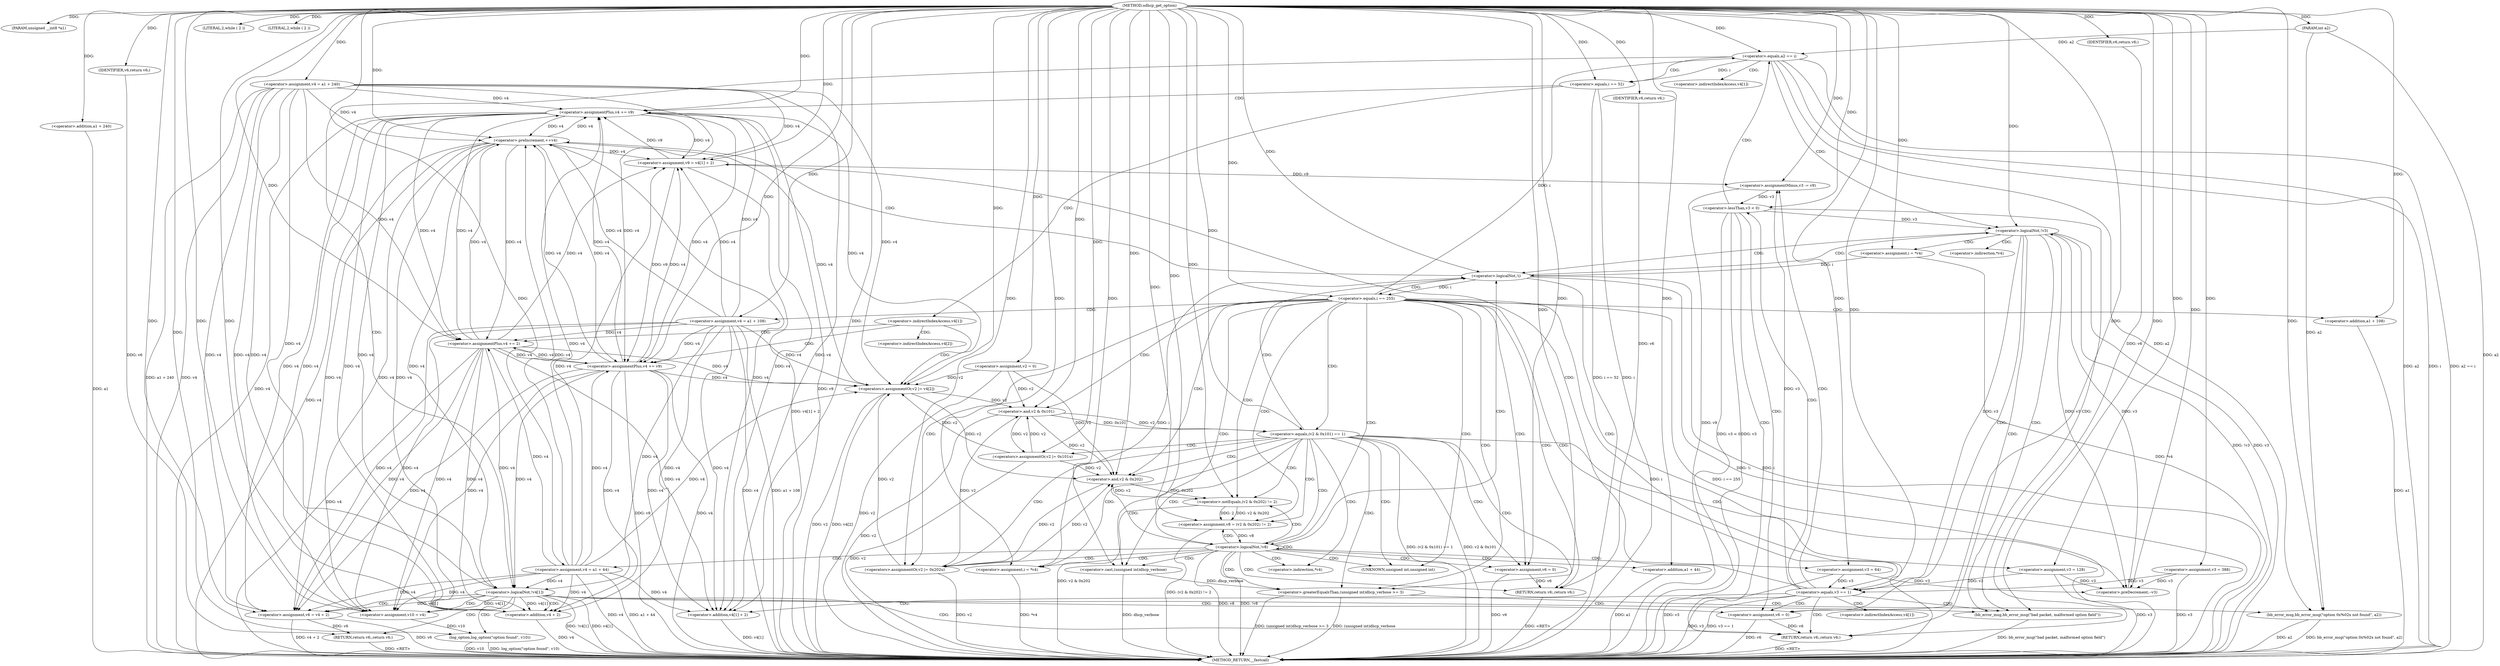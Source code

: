 digraph udhcp_get_option {  
"1000109" [label = "(METHOD,udhcp_get_option)" ]
"1000305" [label = "(METHOD_RETURN,__fastcall)" ]
"1000110" [label = "(PARAM,unsigned __int8 *a1)" ]
"1000111" [label = "(PARAM,int a2)" ]
"1000121" [label = "(<operator>.assignment,v2 = 0)" ]
"1000124" [label = "(<operator>.assignment,v3 = 388)" ]
"1000127" [label = "(<operator>.assignment,v4 = a1 + 240)" ]
"1000129" [label = "(<operator>.addition,a1 + 240)" ]
"1000133" [label = "(LITERAL,2,while ( 2 ))" ]
"1000136" [label = "(LITERAL,2,while ( 2 ))" ]
"1000139" [label = "(<operator>.assignment,i = *v4)" ]
"1000143" [label = "(<operator>.assignment,i = *v4)" ]
"1000149" [label = "(<operator>.logicalNot,!i)" ]
"1000152" [label = "(<operator>.preDecrement,--v3)" ]
"1000154" [label = "(<operator>.preIncrement,++v4)" ]
"1000158" [label = "(<operator>.equals,i == 255)" ]
"1000163" [label = "(<operator>.equals,v3 == 1)" ]
"1000167" [label = "(<operator>.assignment,v9 = v4[1] + 2)" ]
"1000169" [label = "(<operator>.addition,v4[1] + 2)" ]
"1000174" [label = "(<operator>.assignmentMinus,v3 -= v9)" ]
"1000178" [label = "(<operator>.lessThan,v3 < 0)" ]
"1000183" [label = "(<operator>.equals,a2 == i)" ]
"1000188" [label = "(<operator>.logicalNot,!v4[1])" ]
"1000194" [label = "(<operator>.assignment,v6 = 0)" ]
"1000197" [label = "(bb_error_msg,bb_error_msg(\"bad packet, malformed option field\"))" ]
"1000199" [label = "(RETURN,return v6;,return v6;)" ]
"1000200" [label = "(IDENTIFIER,v6,return v6;)" ]
"1000201" [label = "(<operator>.assignment,v10 = v4)" ]
"1000204" [label = "(<operator>.assignment,v6 = v4 + 2)" ]
"1000206" [label = "(<operator>.addition,v4 + 2)" ]
"1000209" [label = "(log_option,log_option(\"option found\", v10))" ]
"1000212" [label = "(RETURN,return v6;,return v6;)" ]
"1000213" [label = "(IDENTIFIER,v6,return v6;)" ]
"1000215" [label = "(<operator>.equals,i == 52)" ]
"1000224" [label = "(<operators>.assignmentOr,v2 |= v4[2])" ]
"1000229" [label = "(<operator>.assignmentPlus,v4 += v9)" ]
"1000234" [label = "(<operator>.assignmentPlus,v4 += 2)" ]
"1000239" [label = "(<operator>.assignmentPlus,v4 += v9)" ]
"1000244" [label = "(<operator>.logicalNot,!v3)" ]
"1000247" [label = "(<operator>.assignment,v4 = a1 + 108)" ]
"1000249" [label = "(<operator>.addition,a1 + 108)" ]
"1000253" [label = "(<operator>.equals,(v2 & 0x101) == 1)" ]
"1000254" [label = "(<operator>.and,v2 & 0x101)" ]
"1000259" [label = "(<operators>.assignmentOr,v2 |= 0x101u)" ]
"1000262" [label = "(<operator>.assignment,v3 = 128)" ]
"1000267" [label = "(<operator>.assignment,v8 = (v2 & 0x202) != 2)" ]
"1000269" [label = "(<operator>.notEquals,(v2 & 0x202) != 2)" ]
"1000270" [label = "(<operator>.and,v2 & 0x202)" ]
"1000274" [label = "(<operators>.assignmentOr,v2 |= 0x202u)" ]
"1000278" [label = "(<operator>.logicalNot,!v8)" ]
"1000281" [label = "(<operator>.assignment,v4 = a1 + 44)" ]
"1000283" [label = "(<operator>.addition,a1 + 44)" ]
"1000286" [label = "(<operator>.assignment,v3 = 64)" ]
"1000291" [label = "(<operator>.assignment,v6 = 0)" ]
"1000295" [label = "(<operator>.greaterEqualsThan,(unsigned int)dhcp_verbose >= 3)" ]
"1000296" [label = "(<operator>.cast,(unsigned int)dhcp_verbose)" ]
"1000300" [label = "(bb_error_msg,bb_error_msg(\"option 0x%02x not found\", a2))" ]
"1000303" [label = "(RETURN,return v6;,return v6;)" ]
"1000304" [label = "(IDENTIFIER,v6,return v6;)" ]
"1000141" [label = "(<operator>.indirection,*v4)" ]
"1000145" [label = "(<operator>.indirection,*v4)" ]
"1000170" [label = "(<operator>.indirectIndexAccess,v4[1])" ]
"1000189" [label = "(<operator>.indirectIndexAccess,v4[1])" ]
"1000220" [label = "(<operator>.indirectIndexAccess,v4[1])" ]
"1000226" [label = "(<operator>.indirectIndexAccess,v4[2])" ]
"1000297" [label = "(UNKNOWN,unsigned int,unsigned int)" ]
  "1000212" -> "1000305"  [ label = "DDG: <RET>"] 
  "1000199" -> "1000305"  [ label = "DDG: <RET>"] 
  "1000303" -> "1000305"  [ label = "DDG: <RET>"] 
  "1000234" -> "1000305"  [ label = "DDG: v4"] 
  "1000259" -> "1000305"  [ label = "DDG: v2"] 
  "1000163" -> "1000305"  [ label = "DDG: v3"] 
  "1000204" -> "1000305"  [ label = "DDG: v6"] 
  "1000295" -> "1000305"  [ label = "DDG: (unsigned int)dhcp_verbose >= 3"] 
  "1000127" -> "1000305"  [ label = "DDG: v4"] 
  "1000163" -> "1000305"  [ label = "DDG: v3 == 1"] 
  "1000188" -> "1000305"  [ label = "DDG: v4[1]"] 
  "1000244" -> "1000305"  [ label = "DDG: !v3"] 
  "1000267" -> "1000305"  [ label = "DDG: (v2 & 0x202) != 2"] 
  "1000121" -> "1000305"  [ label = "DDG: v2"] 
  "1000183" -> "1000305"  [ label = "DDG: a2"] 
  "1000178" -> "1000305"  [ label = "DDG: v3 < 0"] 
  "1000229" -> "1000305"  [ label = "DDG: v4"] 
  "1000209" -> "1000305"  [ label = "DDG: v10"] 
  "1000281" -> "1000305"  [ label = "DDG: a1 + 44"] 
  "1000296" -> "1000305"  [ label = "DDG: dhcp_verbose"] 
  "1000129" -> "1000305"  [ label = "DDG: a1"] 
  "1000295" -> "1000305"  [ label = "DDG: (unsigned int)dhcp_verbose"] 
  "1000269" -> "1000305"  [ label = "DDG: v2 & 0x202"] 
  "1000224" -> "1000305"  [ label = "DDG: v4[2]"] 
  "1000239" -> "1000305"  [ label = "DDG: v9"] 
  "1000300" -> "1000305"  [ label = "DDG: a2"] 
  "1000249" -> "1000305"  [ label = "DDG: a1"] 
  "1000183" -> "1000305"  [ label = "DDG: a2 == i"] 
  "1000291" -> "1000305"  [ label = "DDG: v6"] 
  "1000149" -> "1000305"  [ label = "DDG: i"] 
  "1000149" -> "1000305"  [ label = "DDG: !i"] 
  "1000253" -> "1000305"  [ label = "DDG: (v2 & 0x101) == 1"] 
  "1000154" -> "1000305"  [ label = "DDG: v4"] 
  "1000281" -> "1000305"  [ label = "DDG: v4"] 
  "1000158" -> "1000305"  [ label = "DDG: i == 255"] 
  "1000215" -> "1000305"  [ label = "DDG: i == 52"] 
  "1000262" -> "1000305"  [ label = "DDG: v3"] 
  "1000158" -> "1000305"  [ label = "DDG: i"] 
  "1000254" -> "1000305"  [ label = "DDG: v2"] 
  "1000183" -> "1000305"  [ label = "DDG: i"] 
  "1000206" -> "1000305"  [ label = "DDG: v4"] 
  "1000278" -> "1000305"  [ label = "DDG: v8"] 
  "1000274" -> "1000305"  [ label = "DDG: v2"] 
  "1000247" -> "1000305"  [ label = "DDG: a1 + 108"] 
  "1000247" -> "1000305"  [ label = "DDG: v4"] 
  "1000224" -> "1000305"  [ label = "DDG: v2"] 
  "1000169" -> "1000305"  [ label = "DDG: v4[1]"] 
  "1000229" -> "1000305"  [ label = "DDG: v9"] 
  "1000286" -> "1000305"  [ label = "DDG: v3"] 
  "1000209" -> "1000305"  [ label = "DDG: log_option(\"option found\", v10)"] 
  "1000188" -> "1000305"  [ label = "DDG: !v4[1]"] 
  "1000139" -> "1000305"  [ label = "DDG: *v4"] 
  "1000124" -> "1000305"  [ label = "DDG: v3"] 
  "1000300" -> "1000305"  [ label = "DDG: bb_error_msg(\"option 0x%02x not found\", a2)"] 
  "1000204" -> "1000305"  [ label = "DDG: v4 + 2"] 
  "1000174" -> "1000305"  [ label = "DDG: v9"] 
  "1000178" -> "1000305"  [ label = "DDG: v3"] 
  "1000167" -> "1000305"  [ label = "DDG: v4[1] + 2"] 
  "1000278" -> "1000305"  [ label = "DDG: !v8"] 
  "1000143" -> "1000305"  [ label = "DDG: *v4"] 
  "1000215" -> "1000305"  [ label = "DDG: i"] 
  "1000127" -> "1000305"  [ label = "DDG: a1 + 240"] 
  "1000283" -> "1000305"  [ label = "DDG: a1"] 
  "1000253" -> "1000305"  [ label = "DDG: v2 & 0x101"] 
  "1000111" -> "1000305"  [ label = "DDG: a2"] 
  "1000194" -> "1000305"  [ label = "DDG: v6"] 
  "1000197" -> "1000305"  [ label = "DDG: bb_error_msg(\"bad packet, malformed option field\")"] 
  "1000239" -> "1000305"  [ label = "DDG: v4"] 
  "1000244" -> "1000305"  [ label = "DDG: v3"] 
  "1000109" -> "1000110"  [ label = "DDG: "] 
  "1000109" -> "1000111"  [ label = "DDG: "] 
  "1000109" -> "1000121"  [ label = "DDG: "] 
  "1000109" -> "1000124"  [ label = "DDG: "] 
  "1000109" -> "1000127"  [ label = "DDG: "] 
  "1000109" -> "1000129"  [ label = "DDG: "] 
  "1000109" -> "1000133"  [ label = "DDG: "] 
  "1000109" -> "1000136"  [ label = "DDG: "] 
  "1000109" -> "1000139"  [ label = "DDG: "] 
  "1000109" -> "1000143"  [ label = "DDG: "] 
  "1000143" -> "1000149"  [ label = "DDG: i"] 
  "1000139" -> "1000149"  [ label = "DDG: i"] 
  "1000109" -> "1000149"  [ label = "DDG: "] 
  "1000262" -> "1000152"  [ label = "DDG: v3"] 
  "1000286" -> "1000152"  [ label = "DDG: v3"] 
  "1000124" -> "1000152"  [ label = "DDG: v3"] 
  "1000244" -> "1000152"  [ label = "DDG: v3"] 
  "1000109" -> "1000152"  [ label = "DDG: "] 
  "1000127" -> "1000154"  [ label = "DDG: v4"] 
  "1000229" -> "1000154"  [ label = "DDG: v4"] 
  "1000239" -> "1000154"  [ label = "DDG: v4"] 
  "1000234" -> "1000154"  [ label = "DDG: v4"] 
  "1000281" -> "1000154"  [ label = "DDG: v4"] 
  "1000247" -> "1000154"  [ label = "DDG: v4"] 
  "1000109" -> "1000154"  [ label = "DDG: "] 
  "1000149" -> "1000158"  [ label = "DDG: i"] 
  "1000109" -> "1000158"  [ label = "DDG: "] 
  "1000262" -> "1000163"  [ label = "DDG: v3"] 
  "1000286" -> "1000163"  [ label = "DDG: v3"] 
  "1000124" -> "1000163"  [ label = "DDG: v3"] 
  "1000244" -> "1000163"  [ label = "DDG: v3"] 
  "1000109" -> "1000163"  [ label = "DDG: "] 
  "1000127" -> "1000167"  [ label = "DDG: v4"] 
  "1000229" -> "1000167"  [ label = "DDG: v4"] 
  "1000239" -> "1000167"  [ label = "DDG: v4"] 
  "1000234" -> "1000167"  [ label = "DDG: v4"] 
  "1000154" -> "1000167"  [ label = "DDG: v4"] 
  "1000281" -> "1000167"  [ label = "DDG: v4"] 
  "1000247" -> "1000167"  [ label = "DDG: v4"] 
  "1000109" -> "1000167"  [ label = "DDG: "] 
  "1000127" -> "1000169"  [ label = "DDG: v4"] 
  "1000229" -> "1000169"  [ label = "DDG: v4"] 
  "1000239" -> "1000169"  [ label = "DDG: v4"] 
  "1000234" -> "1000169"  [ label = "DDG: v4"] 
  "1000154" -> "1000169"  [ label = "DDG: v4"] 
  "1000281" -> "1000169"  [ label = "DDG: v4"] 
  "1000247" -> "1000169"  [ label = "DDG: v4"] 
  "1000109" -> "1000169"  [ label = "DDG: "] 
  "1000167" -> "1000174"  [ label = "DDG: v9"] 
  "1000109" -> "1000174"  [ label = "DDG: "] 
  "1000163" -> "1000174"  [ label = "DDG: v3"] 
  "1000174" -> "1000178"  [ label = "DDG: v3"] 
  "1000109" -> "1000178"  [ label = "DDG: "] 
  "1000111" -> "1000183"  [ label = "DDG: a2"] 
  "1000109" -> "1000183"  [ label = "DDG: "] 
  "1000158" -> "1000183"  [ label = "DDG: i"] 
  "1000127" -> "1000188"  [ label = "DDG: v4"] 
  "1000229" -> "1000188"  [ label = "DDG: v4"] 
  "1000239" -> "1000188"  [ label = "DDG: v4"] 
  "1000234" -> "1000188"  [ label = "DDG: v4"] 
  "1000154" -> "1000188"  [ label = "DDG: v4"] 
  "1000281" -> "1000188"  [ label = "DDG: v4"] 
  "1000247" -> "1000188"  [ label = "DDG: v4"] 
  "1000109" -> "1000194"  [ label = "DDG: "] 
  "1000109" -> "1000197"  [ label = "DDG: "] 
  "1000200" -> "1000199"  [ label = "DDG: v6"] 
  "1000194" -> "1000199"  [ label = "DDG: v6"] 
  "1000109" -> "1000200"  [ label = "DDG: "] 
  "1000127" -> "1000201"  [ label = "DDG: v4"] 
  "1000188" -> "1000201"  [ label = "DDG: v4[1]"] 
  "1000229" -> "1000201"  [ label = "DDG: v4"] 
  "1000247" -> "1000201"  [ label = "DDG: v4"] 
  "1000239" -> "1000201"  [ label = "DDG: v4"] 
  "1000234" -> "1000201"  [ label = "DDG: v4"] 
  "1000154" -> "1000201"  [ label = "DDG: v4"] 
  "1000281" -> "1000201"  [ label = "DDG: v4"] 
  "1000109" -> "1000201"  [ label = "DDG: "] 
  "1000188" -> "1000204"  [ label = "DDG: v4[1]"] 
  "1000109" -> "1000204"  [ label = "DDG: "] 
  "1000127" -> "1000204"  [ label = "DDG: v4"] 
  "1000229" -> "1000204"  [ label = "DDG: v4"] 
  "1000247" -> "1000204"  [ label = "DDG: v4"] 
  "1000239" -> "1000204"  [ label = "DDG: v4"] 
  "1000234" -> "1000204"  [ label = "DDG: v4"] 
  "1000154" -> "1000204"  [ label = "DDG: v4"] 
  "1000281" -> "1000204"  [ label = "DDG: v4"] 
  "1000188" -> "1000206"  [ label = "DDG: v4[1]"] 
  "1000109" -> "1000206"  [ label = "DDG: "] 
  "1000127" -> "1000206"  [ label = "DDG: v4"] 
  "1000229" -> "1000206"  [ label = "DDG: v4"] 
  "1000247" -> "1000206"  [ label = "DDG: v4"] 
  "1000239" -> "1000206"  [ label = "DDG: v4"] 
  "1000234" -> "1000206"  [ label = "DDG: v4"] 
  "1000154" -> "1000206"  [ label = "DDG: v4"] 
  "1000281" -> "1000206"  [ label = "DDG: v4"] 
  "1000109" -> "1000209"  [ label = "DDG: "] 
  "1000201" -> "1000209"  [ label = "DDG: v10"] 
  "1000213" -> "1000212"  [ label = "DDG: v6"] 
  "1000204" -> "1000212"  [ label = "DDG: v6"] 
  "1000109" -> "1000213"  [ label = "DDG: "] 
  "1000183" -> "1000215"  [ label = "DDG: i"] 
  "1000109" -> "1000215"  [ label = "DDG: "] 
  "1000127" -> "1000224"  [ label = "DDG: v4"] 
  "1000229" -> "1000224"  [ label = "DDG: v4"] 
  "1000247" -> "1000224"  [ label = "DDG: v4"] 
  "1000239" -> "1000224"  [ label = "DDG: v4"] 
  "1000234" -> "1000224"  [ label = "DDG: v4"] 
  "1000154" -> "1000224"  [ label = "DDG: v4"] 
  "1000281" -> "1000224"  [ label = "DDG: v4"] 
  "1000259" -> "1000224"  [ label = "DDG: v2"] 
  "1000121" -> "1000224"  [ label = "DDG: v2"] 
  "1000274" -> "1000224"  [ label = "DDG: v2"] 
  "1000109" -> "1000224"  [ label = "DDG: "] 
  "1000109" -> "1000229"  [ label = "DDG: "] 
  "1000167" -> "1000229"  [ label = "DDG: v9"] 
  "1000127" -> "1000229"  [ label = "DDG: v4"] 
  "1000239" -> "1000229"  [ label = "DDG: v4"] 
  "1000234" -> "1000229"  [ label = "DDG: v4"] 
  "1000154" -> "1000229"  [ label = "DDG: v4"] 
  "1000281" -> "1000229"  [ label = "DDG: v4"] 
  "1000247" -> "1000229"  [ label = "DDG: v4"] 
  "1000109" -> "1000234"  [ label = "DDG: "] 
  "1000127" -> "1000234"  [ label = "DDG: v4"] 
  "1000229" -> "1000234"  [ label = "DDG: v4"] 
  "1000239" -> "1000234"  [ label = "DDG: v4"] 
  "1000154" -> "1000234"  [ label = "DDG: v4"] 
  "1000281" -> "1000234"  [ label = "DDG: v4"] 
  "1000247" -> "1000234"  [ label = "DDG: v4"] 
  "1000109" -> "1000239"  [ label = "DDG: "] 
  "1000167" -> "1000239"  [ label = "DDG: v9"] 
  "1000127" -> "1000239"  [ label = "DDG: v4"] 
  "1000229" -> "1000239"  [ label = "DDG: v4"] 
  "1000234" -> "1000239"  [ label = "DDG: v4"] 
  "1000154" -> "1000239"  [ label = "DDG: v4"] 
  "1000281" -> "1000239"  [ label = "DDG: v4"] 
  "1000247" -> "1000239"  [ label = "DDG: v4"] 
  "1000152" -> "1000244"  [ label = "DDG: v3"] 
  "1000178" -> "1000244"  [ label = "DDG: v3"] 
  "1000109" -> "1000244"  [ label = "DDG: "] 
  "1000109" -> "1000247"  [ label = "DDG: "] 
  "1000109" -> "1000249"  [ label = "DDG: "] 
  "1000254" -> "1000253"  [ label = "DDG: v2"] 
  "1000254" -> "1000253"  [ label = "DDG: 0x101"] 
  "1000259" -> "1000254"  [ label = "DDG: v2"] 
  "1000121" -> "1000254"  [ label = "DDG: v2"] 
  "1000274" -> "1000254"  [ label = "DDG: v2"] 
  "1000224" -> "1000254"  [ label = "DDG: v2"] 
  "1000109" -> "1000254"  [ label = "DDG: "] 
  "1000109" -> "1000253"  [ label = "DDG: "] 
  "1000109" -> "1000259"  [ label = "DDG: "] 
  "1000254" -> "1000259"  [ label = "DDG: v2"] 
  "1000109" -> "1000262"  [ label = "DDG: "] 
  "1000269" -> "1000267"  [ label = "DDG: v2 & 0x202"] 
  "1000269" -> "1000267"  [ label = "DDG: 2"] 
  "1000109" -> "1000267"  [ label = "DDG: "] 
  "1000270" -> "1000269"  [ label = "DDG: v2"] 
  "1000270" -> "1000269"  [ label = "DDG: 0x202"] 
  "1000259" -> "1000270"  [ label = "DDG: v2"] 
  "1000121" -> "1000270"  [ label = "DDG: v2"] 
  "1000254" -> "1000270"  [ label = "DDG: v2"] 
  "1000274" -> "1000270"  [ label = "DDG: v2"] 
  "1000224" -> "1000270"  [ label = "DDG: v2"] 
  "1000109" -> "1000270"  [ label = "DDG: "] 
  "1000109" -> "1000269"  [ label = "DDG: "] 
  "1000109" -> "1000274"  [ label = "DDG: "] 
  "1000270" -> "1000274"  [ label = "DDG: v2"] 
  "1000267" -> "1000278"  [ label = "DDG: v8"] 
  "1000109" -> "1000278"  [ label = "DDG: "] 
  "1000109" -> "1000281"  [ label = "DDG: "] 
  "1000109" -> "1000283"  [ label = "DDG: "] 
  "1000109" -> "1000286"  [ label = "DDG: "] 
  "1000109" -> "1000291"  [ label = "DDG: "] 
  "1000296" -> "1000295"  [ label = "DDG: dhcp_verbose"] 
  "1000109" -> "1000296"  [ label = "DDG: "] 
  "1000109" -> "1000295"  [ label = "DDG: "] 
  "1000109" -> "1000300"  [ label = "DDG: "] 
  "1000183" -> "1000300"  [ label = "DDG: a2"] 
  "1000111" -> "1000300"  [ label = "DDG: a2"] 
  "1000304" -> "1000303"  [ label = "DDG: v6"] 
  "1000291" -> "1000303"  [ label = "DDG: v6"] 
  "1000109" -> "1000304"  [ label = "DDG: "] 
  "1000149" -> "1000244"  [ label = "CDG: "] 
  "1000149" -> "1000158"  [ label = "CDG: "] 
  "1000149" -> "1000154"  [ label = "CDG: "] 
  "1000149" -> "1000152"  [ label = "CDG: "] 
  "1000158" -> "1000163"  [ label = "CDG: "] 
  "1000158" -> "1000254"  [ label = "CDG: "] 
  "1000158" -> "1000253"  [ label = "CDG: "] 
  "1000158" -> "1000249"  [ label = "CDG: "] 
  "1000158" -> "1000247"  [ label = "CDG: "] 
  "1000158" -> "1000270"  [ label = "CDG: "] 
  "1000158" -> "1000269"  [ label = "CDG: "] 
  "1000158" -> "1000267"  [ label = "CDG: "] 
  "1000158" -> "1000278"  [ label = "CDG: "] 
  "1000158" -> "1000274"  [ label = "CDG: "] 
  "1000158" -> "1000303"  [ label = "CDG: "] 
  "1000158" -> "1000297"  [ label = "CDG: "] 
  "1000158" -> "1000296"  [ label = "CDG: "] 
  "1000158" -> "1000295"  [ label = "CDG: "] 
  "1000158" -> "1000291"  [ label = "CDG: "] 
  "1000163" -> "1000174"  [ label = "CDG: "] 
  "1000163" -> "1000170"  [ label = "CDG: "] 
  "1000163" -> "1000169"  [ label = "CDG: "] 
  "1000163" -> "1000167"  [ label = "CDG: "] 
  "1000163" -> "1000178"  [ label = "CDG: "] 
  "1000163" -> "1000199"  [ label = "CDG: "] 
  "1000163" -> "1000197"  [ label = "CDG: "] 
  "1000163" -> "1000194"  [ label = "CDG: "] 
  "1000178" -> "1000183"  [ label = "CDG: "] 
  "1000178" -> "1000199"  [ label = "CDG: "] 
  "1000178" -> "1000197"  [ label = "CDG: "] 
  "1000178" -> "1000194"  [ label = "CDG: "] 
  "1000183" -> "1000189"  [ label = "CDG: "] 
  "1000183" -> "1000188"  [ label = "CDG: "] 
  "1000183" -> "1000215"  [ label = "CDG: "] 
  "1000183" -> "1000244"  [ label = "CDG: "] 
  "1000188" -> "1000206"  [ label = "CDG: "] 
  "1000188" -> "1000204"  [ label = "CDG: "] 
  "1000188" -> "1000201"  [ label = "CDG: "] 
  "1000188" -> "1000199"  [ label = "CDG: "] 
  "1000188" -> "1000197"  [ label = "CDG: "] 
  "1000188" -> "1000194"  [ label = "CDG: "] 
  "1000188" -> "1000212"  [ label = "CDG: "] 
  "1000188" -> "1000209"  [ label = "CDG: "] 
  "1000215" -> "1000220"  [ label = "CDG: "] 
  "1000215" -> "1000239"  [ label = "CDG: "] 
  "1000220" -> "1000224"  [ label = "CDG: "] 
  "1000220" -> "1000234"  [ label = "CDG: "] 
  "1000220" -> "1000229"  [ label = "CDG: "] 
  "1000220" -> "1000226"  [ label = "CDG: "] 
  "1000244" -> "1000199"  [ label = "CDG: "] 
  "1000244" -> "1000197"  [ label = "CDG: "] 
  "1000244" -> "1000194"  [ label = "CDG: "] 
  "1000244" -> "1000143"  [ label = "CDG: "] 
  "1000244" -> "1000149"  [ label = "CDG: "] 
  "1000244" -> "1000145"  [ label = "CDG: "] 
  "1000253" -> "1000262"  [ label = "CDG: "] 
  "1000253" -> "1000259"  [ label = "CDG: "] 
  "1000253" -> "1000270"  [ label = "CDG: "] 
  "1000253" -> "1000269"  [ label = "CDG: "] 
  "1000253" -> "1000267"  [ label = "CDG: "] 
  "1000253" -> "1000278"  [ label = "CDG: "] 
  "1000253" -> "1000274"  [ label = "CDG: "] 
  "1000253" -> "1000303"  [ label = "CDG: "] 
  "1000253" -> "1000297"  [ label = "CDG: "] 
  "1000253" -> "1000296"  [ label = "CDG: "] 
  "1000253" -> "1000295"  [ label = "CDG: "] 
  "1000253" -> "1000291"  [ label = "CDG: "] 
  "1000253" -> "1000141"  [ label = "CDG: "] 
  "1000253" -> "1000139"  [ label = "CDG: "] 
  "1000253" -> "1000149"  [ label = "CDG: "] 
  "1000278" -> "1000286"  [ label = "CDG: "] 
  "1000278" -> "1000283"  [ label = "CDG: "] 
  "1000278" -> "1000281"  [ label = "CDG: "] 
  "1000278" -> "1000303"  [ label = "CDG: "] 
  "1000278" -> "1000297"  [ label = "CDG: "] 
  "1000278" -> "1000296"  [ label = "CDG: "] 
  "1000278" -> "1000295"  [ label = "CDG: "] 
  "1000278" -> "1000291"  [ label = "CDG: "] 
  "1000278" -> "1000270"  [ label = "CDG: "] 
  "1000278" -> "1000269"  [ label = "CDG: "] 
  "1000278" -> "1000267"  [ label = "CDG: "] 
  "1000278" -> "1000278"  [ label = "CDG: "] 
  "1000278" -> "1000274"  [ label = "CDG: "] 
  "1000278" -> "1000141"  [ label = "CDG: "] 
  "1000278" -> "1000139"  [ label = "CDG: "] 
  "1000278" -> "1000149"  [ label = "CDG: "] 
  "1000295" -> "1000300"  [ label = "CDG: "] 
}
